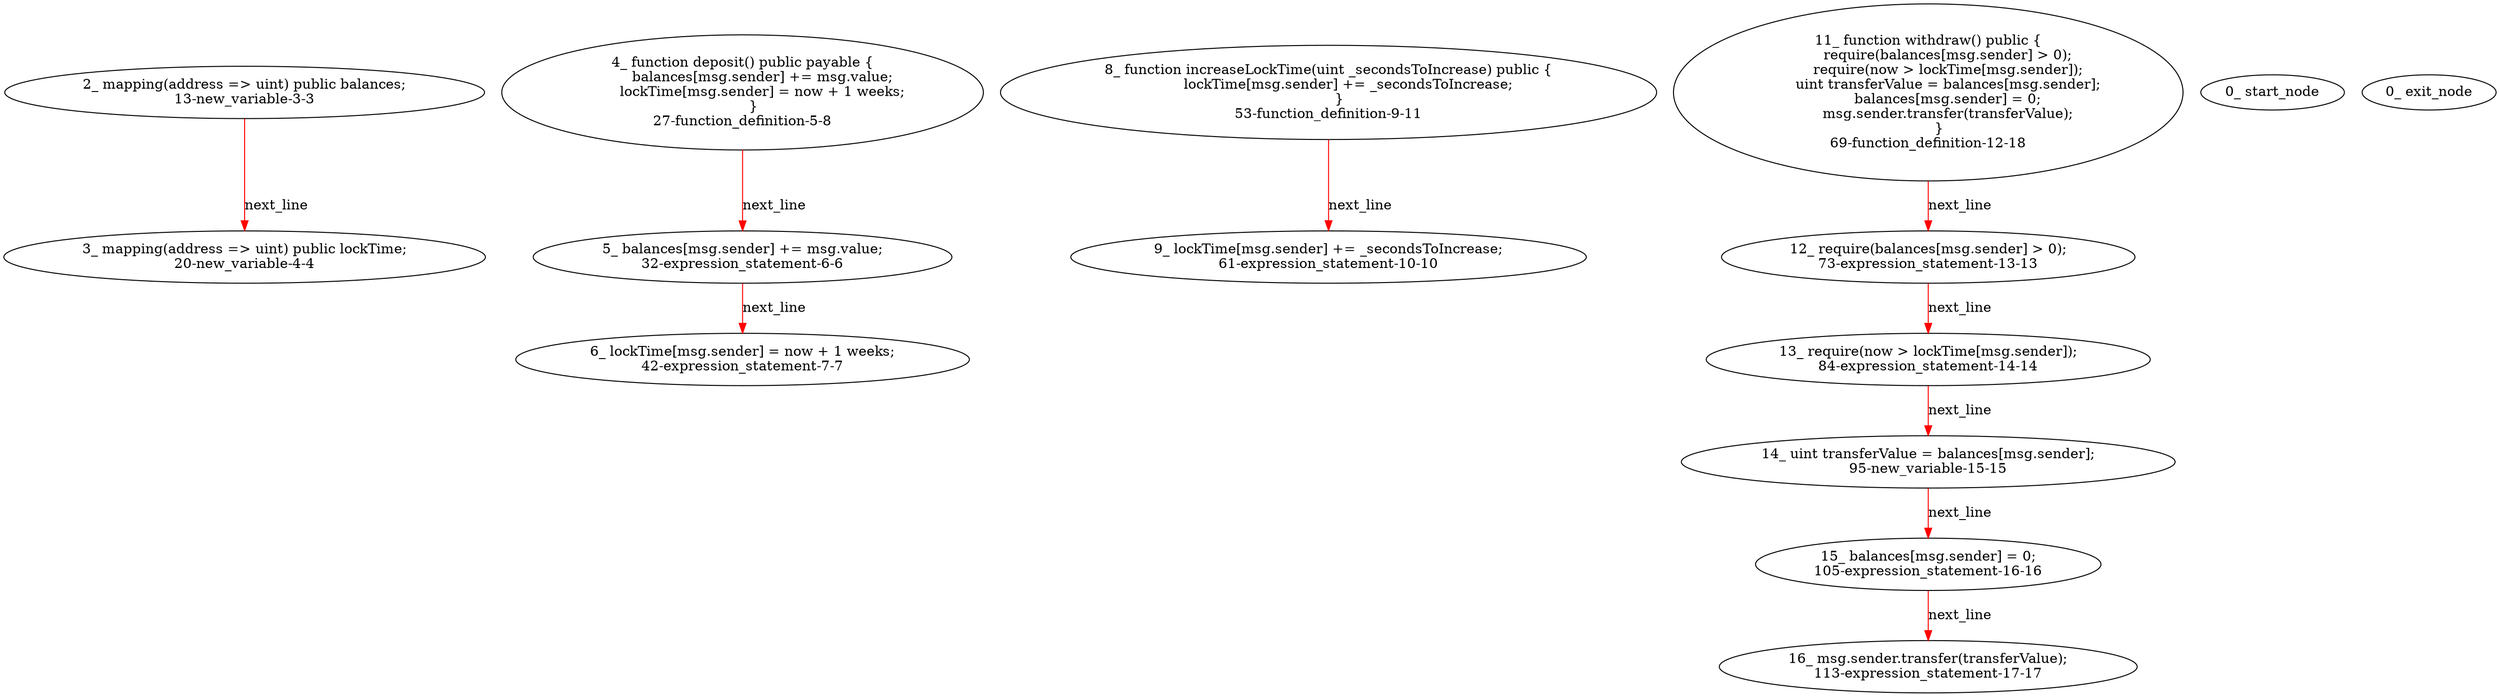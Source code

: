 digraph  {
13 [label="2_ mapping(address => uint) public balances;\n13-new_variable-3-3", method="", type_label=new_variable];
20 [label="3_ mapping(address => uint) public lockTime;\n20-new_variable-4-4", method="", type_label=new_variable];
27 [label="4_ function deposit() public payable {\n         balances[msg.sender] += msg.value;\n         lockTime[msg.sender] = now + 1 weeks;\n     }\n27-function_definition-5-8", method="deposit()", type_label=function_definition];
32 [label="5_ balances[msg.sender] += msg.value;\n32-expression_statement-6-6", method="deposit()", type_label=expression_statement];
42 [label="6_ lockTime[msg.sender] = now + 1 weeks;\n42-expression_statement-7-7", method="deposit()", type_label=expression_statement];
53 [label="8_ function increaseLockTime(uint _secondsToIncrease) public {\n         lockTime[msg.sender] += _secondsToIncrease;\n     }\n53-function_definition-9-11", method="increaseLockTime(uint _secondsToIncrease)", type_label=function_definition];
61 [label="9_ lockTime[msg.sender] += _secondsToIncrease;\n61-expression_statement-10-10", method="increaseLockTime(uint _secondsToIncrease)", type_label=expression_statement];
69 [label="11_ function withdraw() public {\n         require(balances[msg.sender] > 0);\n         require(now > lockTime[msg.sender]);\n         uint transferValue = balances[msg.sender];\n         balances[msg.sender] = 0;\n         msg.sender.transfer(transferValue);\n     }\n69-function_definition-12-18", method="withdraw()", type_label=function_definition];
73 [label="12_ require(balances[msg.sender] > 0);\n73-expression_statement-13-13", method="withdraw()", type_label=expression_statement];
84 [label="13_ require(now > lockTime[msg.sender]);\n84-expression_statement-14-14", method="withdraw()", type_label=expression_statement];
95 [label="14_ uint transferValue = balances[msg.sender];\n95-new_variable-15-15", method="withdraw()", type_label=new_variable];
105 [label="15_ balances[msg.sender] = 0;\n105-expression_statement-16-16", method="withdraw()", type_label=expression_statement];
113 [label="16_ msg.sender.transfer(transferValue);\n113-expression_statement-17-17", method="withdraw()", type_label=expression_statement];
1 [label="0_ start_node", method="", type_label=start];
2 [label="0_ exit_node", method="", type_label=exit];
13 -> 20  [color=red, controlflow_type=next_line, edge_type=CFG_edge, key=0, label=next_line];
27 -> 32  [color=red, controlflow_type=next_line, edge_type=CFG_edge, key=0, label=next_line];
32 -> 42  [color=red, controlflow_type=next_line, edge_type=CFG_edge, key=0, label=next_line];
53 -> 61  [color=red, controlflow_type=next_line, edge_type=CFG_edge, key=0, label=next_line];
69 -> 73  [color=red, controlflow_type=next_line, edge_type=CFG_edge, key=0, label=next_line];
73 -> 84  [color=red, controlflow_type=next_line, edge_type=CFG_edge, key=0, label=next_line];
84 -> 95  [color=red, controlflow_type=next_line, edge_type=CFG_edge, key=0, label=next_line];
95 -> 105  [color=red, controlflow_type=next_line, edge_type=CFG_edge, key=0, label=next_line];
105 -> 113  [color=red, controlflow_type=next_line, edge_type=CFG_edge, key=0, label=next_line];
}
